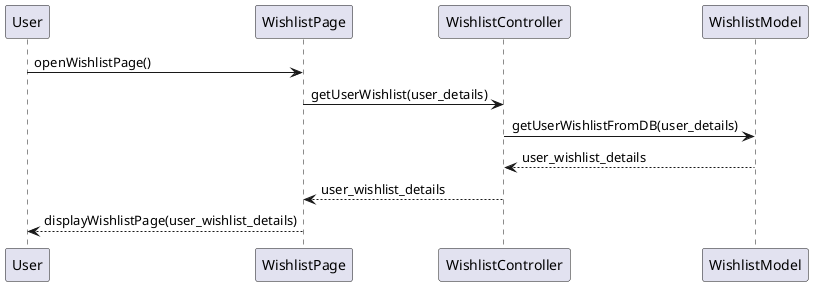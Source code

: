@startuml

User -> WishlistPage: openWishlistPage()
WishlistPage -> WishlistController: getUserWishlist(user_details)
WishlistController -> WishlistModel: getUserWishlistFromDB(user_details)
WishlistController <-- WishlistModel: user_wishlist_details
WishlistPage <-- WishlistController: user_wishlist_details
User <-- WishlistPage: displayWishlistPage(user_wishlist_details)

@enduml